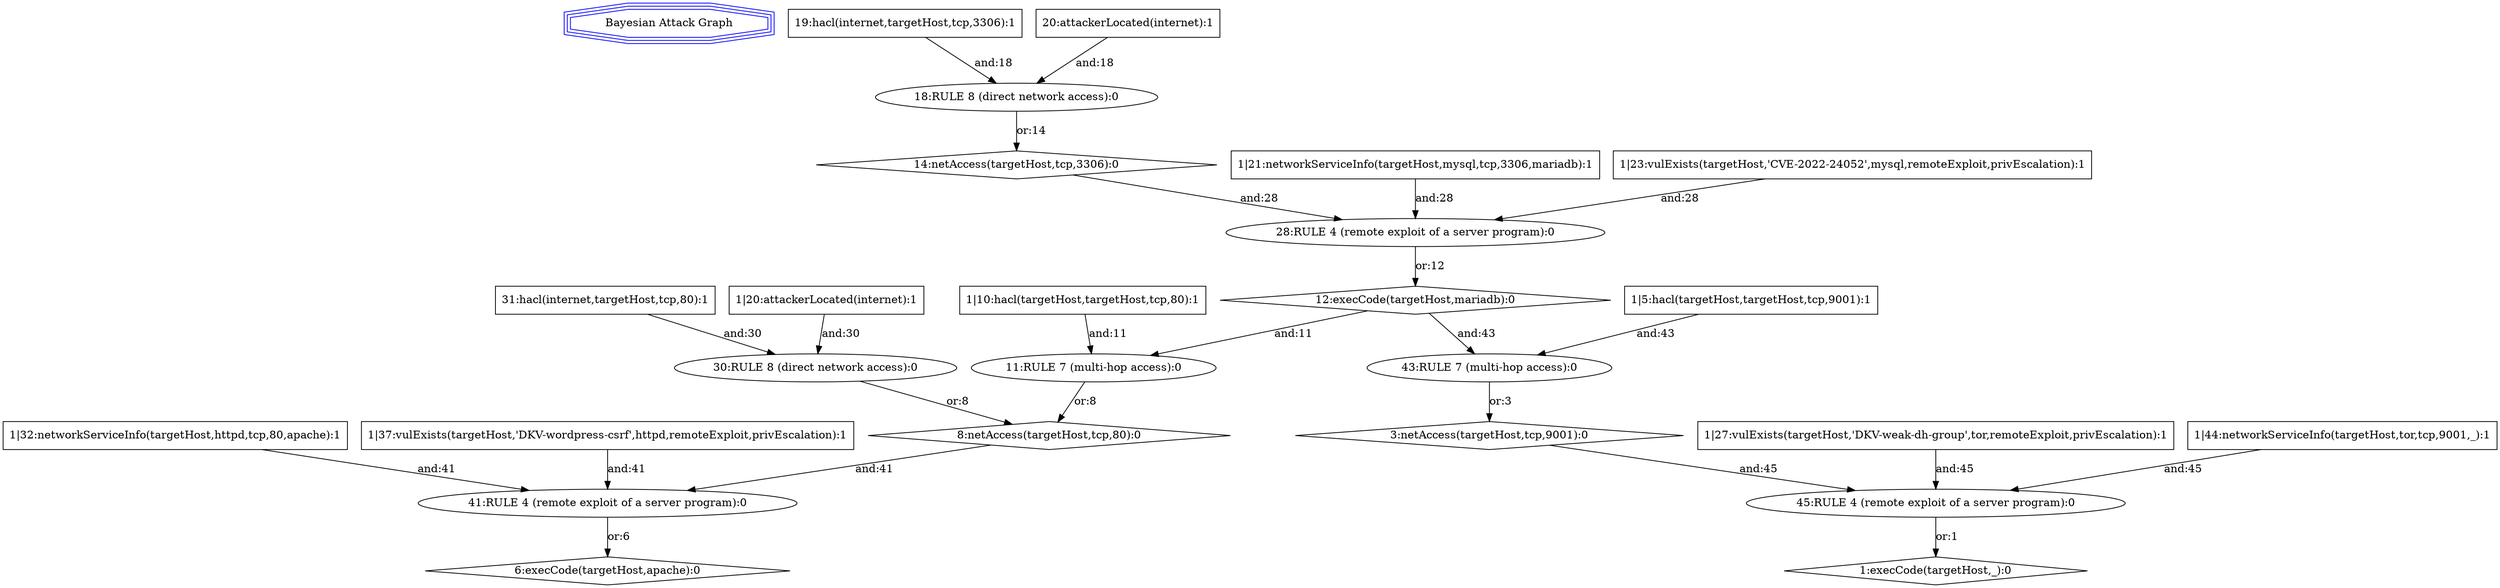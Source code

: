 // This is a attack_graph.
digraph "Bayesian Attack Graph" {
	"Bayesian Attack Graph" [label="Bayesian Attack Graph" color=blue shape=tripleoctagon]
	1 [label="1:execCode(targetHost,_):0" shape=diamond]
	3 [label="3:netAccess(targetHost,tcp,9001):0" shape=diamond]
	6 [label="6:execCode(targetHost,apache):0" shape=diamond]
	8 [label="8:netAccess(targetHost,tcp,80):0" shape=diamond]
	11 [label="11:RULE 7 (multi-hop access):0" shape=ellipse]
	12 [label="12:execCode(targetHost,mariadb):0" shape=diamond]
	14 [label="14:netAccess(targetHost,tcp,3306):0" shape=diamond]
	18 [label="18:RULE 8 (direct network access):0" shape=ellipse]
	19 [label="19:hacl(internet,targetHost,tcp,3306):1" shape=box]
	20 [label="20:attackerLocated(internet):1" shape=box]
	28 [label="28:RULE 4 (remote exploit of a server program):0" shape=ellipse]
	30 [label="30:RULE 8 (direct network access):0" shape=ellipse]
	31 [label="31:hacl(internet,targetHost,tcp,80):1" shape=box]
	41 [label="41:RULE 4 (remote exploit of a server program):0" shape=ellipse]
	43 [label="43:RULE 7 (multi-hop access):0" shape=ellipse]
	45 [label="45:RULE 4 (remote exploit of a server program):0" shape=ellipse]
	"1|5" [label="1|5:hacl(targetHost,targetHost,tcp,9001):1" shape=box]
	"1|10" [label="1|10:hacl(targetHost,targetHost,tcp,80):1" shape=box]
	"1|20" [label="1|20:attackerLocated(internet):1" shape=box]
	"1|21" [label="1|21:networkServiceInfo(targetHost,mysql,tcp,3306,mariadb):1" shape=box]
	"1|23" [label="1|23:vulExists(targetHost,'CVE-2022-24052',mysql,remoteExploit,privEscalation):1" shape=box]
	"1|27" [label="1|27:vulExists(targetHost,'DKV-weak-dh-group',tor,remoteExploit,privEscalation):1" shape=box]
	"1|32" [label="1|32:networkServiceInfo(targetHost,httpd,tcp,80,apache):1" shape=box]
	"1|37" [label="1|37:vulExists(targetHost,'DKV-wordpress-csrf',httpd,remoteExploit,privEscalation):1" shape=box]
	"1|44" [label="1|44:networkServiceInfo(targetHost,tor,tcp,9001,_):1" shape=box]
	"1|10" -> 11 [label="and:11"]
	19 -> 18 [label="and:18"]
	20 -> 18 [label="and:18"]
	18 -> 14 [label="or:14"]
	14 -> 28 [label="and:28"]
	"1|21" -> 28 [label="and:28"]
	"1|23" -> 28 [label="and:28"]
	28 -> 12 [label="or:12"]
	12 -> 11 [label="and:11"]
	11 -> 8 [label="or:8"]
	31 -> 30 [label="and:30"]
	"1|20" -> 30 [label="and:30"]
	30 -> 8 [label="or:8"]
	8 -> 41 [label="and:41"]
	"1|32" -> 41 [label="and:41"]
	"1|37" -> 41 [label="and:41"]
	41 -> 6 [label="or:6"]
	"1|5" -> 43 [label="and:43"]
	12 -> 43 [label="and:43"]
	43 -> 3 [label="or:3"]
	3 -> 45 [label="and:45"]
	"1|44" -> 45 [label="and:45"]
	"1|27" -> 45 [label="and:45"]
	45 -> 1 [label="or:1"]
}
